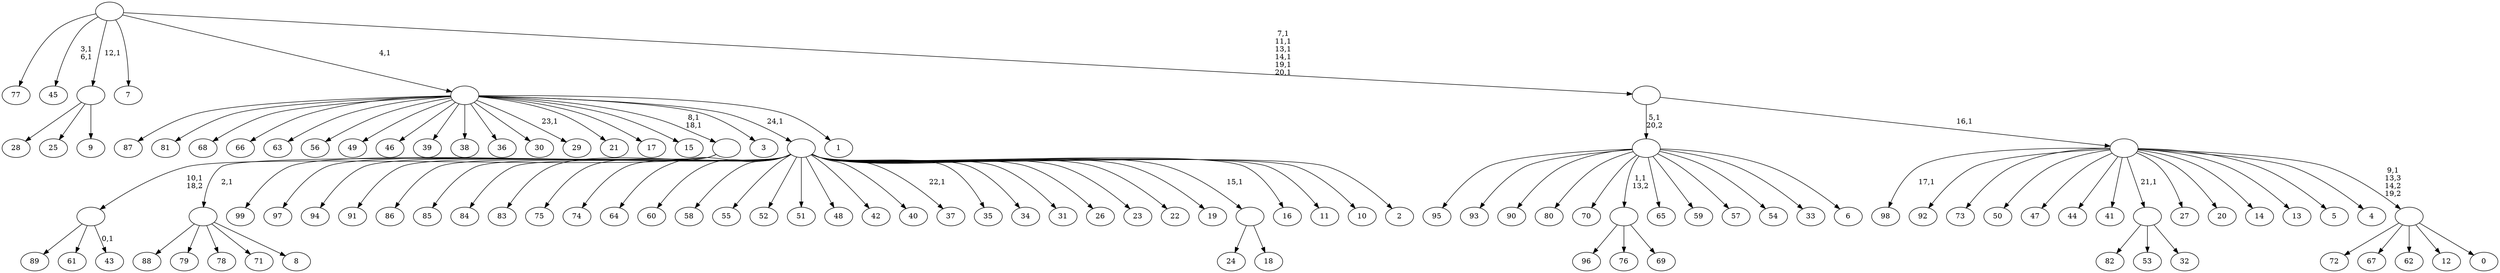 digraph T {
	125 [label="99"]
	124 [label="98"]
	122 [label="97"]
	121 [label="96"]
	120 [label="95"]
	119 [label="94"]
	118 [label="93"]
	117 [label="92"]
	116 [label="91"]
	115 [label="90"]
	114 [label="89"]
	113 [label="88"]
	112 [label="87"]
	111 [label="86"]
	110 [label="85"]
	109 [label="84"]
	108 [label="83"]
	107 [label="82"]
	106 [label="81"]
	105 [label="80"]
	104 [label="79"]
	103 [label="78"]
	102 [label="77"]
	101 [label="76"]
	100 [label="75"]
	99 [label="74"]
	98 [label="73"]
	97 [label="72"]
	96 [label="71"]
	95 [label="70"]
	94 [label="69"]
	93 [label=""]
	92 [label="68"]
	91 [label="67"]
	90 [label="66"]
	89 [label="65"]
	88 [label="64"]
	87 [label="63"]
	86 [label="62"]
	85 [label="61"]
	84 [label="60"]
	83 [label="59"]
	82 [label="58"]
	81 [label="57"]
	80 [label="56"]
	79 [label="55"]
	78 [label="54"]
	77 [label="53"]
	76 [label="52"]
	75 [label="51"]
	74 [label="50"]
	73 [label="49"]
	72 [label="48"]
	71 [label="47"]
	70 [label="46"]
	69 [label="45"]
	66 [label="44"]
	65 [label="43"]
	63 [label=""]
	62 [label="42"]
	61 [label="41"]
	60 [label="40"]
	59 [label="39"]
	58 [label="38"]
	57 [label="37"]
	55 [label="36"]
	54 [label="35"]
	53 [label="34"]
	52 [label="33"]
	51 [label="32"]
	50 [label=""]
	49 [label="31"]
	48 [label="30"]
	47 [label="29"]
	45 [label="28"]
	44 [label="27"]
	43 [label="26"]
	42 [label="25"]
	41 [label="24"]
	40 [label="23"]
	39 [label="22"]
	38 [label="21"]
	37 [label="20"]
	36 [label="19"]
	35 [label="18"]
	34 [label=""]
	33 [label="17"]
	32 [label="16"]
	31 [label="15"]
	30 [label="14"]
	29 [label="13"]
	28 [label="12"]
	27 [label="11"]
	26 [label="10"]
	25 [label="9"]
	24 [label=""]
	23 [label="8"]
	22 [label=""]
	21 [label=""]
	19 [label="7"]
	18 [label="6"]
	17 [label=""]
	16 [label="5"]
	15 [label="4"]
	14 [label="3"]
	13 [label="2"]
	12 [label=""]
	11 [label="1"]
	10 [label=""]
	9 [label="0"]
	8 [label=""]
	7 [label=""]
	6 [label=""]
	0 [label=""]
	93 -> 121 [label=""]
	93 -> 101 [label=""]
	93 -> 94 [label=""]
	63 -> 65 [label="0,1"]
	63 -> 114 [label=""]
	63 -> 85 [label=""]
	50 -> 107 [label=""]
	50 -> 77 [label=""]
	50 -> 51 [label=""]
	34 -> 41 [label=""]
	34 -> 35 [label=""]
	24 -> 45 [label=""]
	24 -> 42 [label=""]
	24 -> 25 [label=""]
	22 -> 113 [label=""]
	22 -> 104 [label=""]
	22 -> 103 [label=""]
	22 -> 96 [label=""]
	22 -> 23 [label=""]
	21 -> 63 [label="10,1\n18,2"]
	21 -> 22 [label="2,1"]
	17 -> 120 [label=""]
	17 -> 118 [label=""]
	17 -> 115 [label=""]
	17 -> 105 [label=""]
	17 -> 95 [label=""]
	17 -> 93 [label="1,1\n13,2"]
	17 -> 89 [label=""]
	17 -> 83 [label=""]
	17 -> 81 [label=""]
	17 -> 78 [label=""]
	17 -> 52 [label=""]
	17 -> 18 [label=""]
	12 -> 57 [label="22,1"]
	12 -> 125 [label=""]
	12 -> 122 [label=""]
	12 -> 119 [label=""]
	12 -> 116 [label=""]
	12 -> 111 [label=""]
	12 -> 110 [label=""]
	12 -> 109 [label=""]
	12 -> 108 [label=""]
	12 -> 100 [label=""]
	12 -> 99 [label=""]
	12 -> 88 [label=""]
	12 -> 84 [label=""]
	12 -> 82 [label=""]
	12 -> 79 [label=""]
	12 -> 76 [label=""]
	12 -> 75 [label=""]
	12 -> 72 [label=""]
	12 -> 62 [label=""]
	12 -> 60 [label=""]
	12 -> 54 [label=""]
	12 -> 53 [label=""]
	12 -> 49 [label=""]
	12 -> 43 [label=""]
	12 -> 40 [label=""]
	12 -> 39 [label=""]
	12 -> 36 [label=""]
	12 -> 34 [label="15,1"]
	12 -> 32 [label=""]
	12 -> 27 [label=""]
	12 -> 26 [label=""]
	12 -> 13 [label=""]
	10 -> 21 [label="8,1\n18,1"]
	10 -> 47 [label="23,1"]
	10 -> 112 [label=""]
	10 -> 106 [label=""]
	10 -> 92 [label=""]
	10 -> 90 [label=""]
	10 -> 87 [label=""]
	10 -> 80 [label=""]
	10 -> 73 [label=""]
	10 -> 70 [label=""]
	10 -> 59 [label=""]
	10 -> 58 [label=""]
	10 -> 55 [label=""]
	10 -> 48 [label=""]
	10 -> 38 [label=""]
	10 -> 33 [label=""]
	10 -> 31 [label=""]
	10 -> 14 [label=""]
	10 -> 12 [label="24,1"]
	10 -> 11 [label=""]
	8 -> 97 [label=""]
	8 -> 91 [label=""]
	8 -> 86 [label=""]
	8 -> 28 [label=""]
	8 -> 9 [label=""]
	7 -> 124 [label="17,1"]
	7 -> 117 [label=""]
	7 -> 98 [label=""]
	7 -> 74 [label=""]
	7 -> 71 [label=""]
	7 -> 66 [label=""]
	7 -> 61 [label=""]
	7 -> 50 [label="21,1"]
	7 -> 44 [label=""]
	7 -> 37 [label=""]
	7 -> 30 [label=""]
	7 -> 29 [label=""]
	7 -> 16 [label=""]
	7 -> 15 [label=""]
	7 -> 8 [label="9,1\n13,3\n14,2\n19,2"]
	6 -> 17 [label="5,1\n20,2"]
	6 -> 7 [label="16,1"]
	0 -> 6 [label="7,1\n11,1\n13,1\n14,1\n19,1\n20,1"]
	0 -> 69 [label="3,1\n6,1"]
	0 -> 102 [label=""]
	0 -> 24 [label="12,1"]
	0 -> 19 [label=""]
	0 -> 10 [label="4,1"]
}

